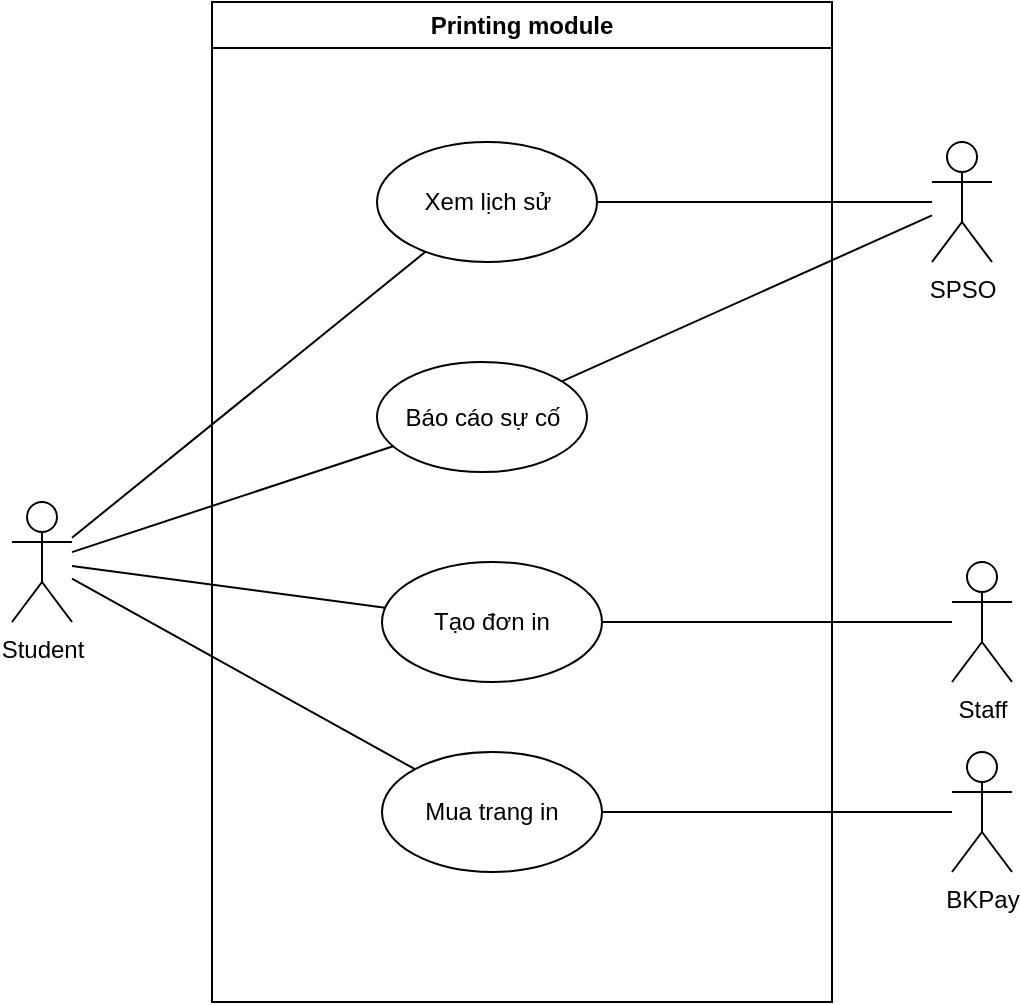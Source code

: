 <mxfile version="24.8.2">
  <diagram name="Page-1" id="g4ZatEIKbwrJRl1NzE87">
    <mxGraphModel dx="1592" dy="829" grid="1" gridSize="10" guides="1" tooltips="1" connect="1" arrows="1" fold="1" page="1" pageScale="1" pageWidth="827" pageHeight="1169" math="0" shadow="0">
      <root>
        <mxCell id="0" />
        <mxCell id="1" parent="0" />
        <mxCell id="HvDZoCOBo5xw8-uhOks7-1" value="Student" style="shape=umlActor;verticalLabelPosition=bottom;verticalAlign=top;html=1;outlineConnect=0;" vertex="1" parent="1">
          <mxGeometry x="150" y="460" width="30" height="60" as="geometry" />
        </mxCell>
        <mxCell id="HvDZoCOBo5xw8-uhOks7-3" value="Printing module" style="swimlane;whiteSpace=wrap;html=1;" vertex="1" parent="1">
          <mxGeometry x="250" y="210" width="310" height="500" as="geometry">
            <mxRectangle x="250" y="210" width="120" height="30" as="alternateBounds" />
          </mxGeometry>
        </mxCell>
        <mxCell id="HvDZoCOBo5xw8-uhOks7-4" value="Tạo đơn in" style="ellipse;whiteSpace=wrap;html=1;" vertex="1" parent="HvDZoCOBo5xw8-uhOks7-3">
          <mxGeometry x="85" y="280" width="110" height="60" as="geometry" />
        </mxCell>
        <mxCell id="HvDZoCOBo5xw8-uhOks7-5" value="Mua trang in" style="ellipse;whiteSpace=wrap;html=1;" vertex="1" parent="HvDZoCOBo5xw8-uhOks7-3">
          <mxGeometry x="85" y="375" width="110" height="60" as="geometry" />
        </mxCell>
        <mxCell id="HvDZoCOBo5xw8-uhOks7-6" value="Xem lịch sử" style="ellipse;whiteSpace=wrap;html=1;" vertex="1" parent="HvDZoCOBo5xw8-uhOks7-3">
          <mxGeometry x="82.5" y="70" width="110" height="60" as="geometry" />
        </mxCell>
        <mxCell id="HvDZoCOBo5xw8-uhOks7-7" value="Báo cáo sự cố" style="ellipse;whiteSpace=wrap;html=1;" vertex="1" parent="HvDZoCOBo5xw8-uhOks7-3">
          <mxGeometry x="82.5" y="180" width="105" height="55" as="geometry" />
        </mxCell>
        <mxCell id="HvDZoCOBo5xw8-uhOks7-9" value="SPSO" style="shape=umlActor;verticalLabelPosition=bottom;verticalAlign=top;html=1;outlineConnect=0;" vertex="1" parent="1">
          <mxGeometry x="610" y="280" width="30" height="60" as="geometry" />
        </mxCell>
        <mxCell id="HvDZoCOBo5xw8-uhOks7-13" value="Staff" style="shape=umlActor;verticalLabelPosition=bottom;verticalAlign=top;html=1;outlineConnect=0;" vertex="1" parent="1">
          <mxGeometry x="620" y="490" width="30" height="60" as="geometry" />
        </mxCell>
        <mxCell id="HvDZoCOBo5xw8-uhOks7-14" value="" style="endArrow=none;html=1;rounded=0;" edge="1" parent="1" source="HvDZoCOBo5xw8-uhOks7-1" target="HvDZoCOBo5xw8-uhOks7-6">
          <mxGeometry width="50" height="50" relative="1" as="geometry">
            <mxPoint x="440" y="530" as="sourcePoint" />
            <mxPoint x="490" y="480" as="targetPoint" />
          </mxGeometry>
        </mxCell>
        <mxCell id="HvDZoCOBo5xw8-uhOks7-15" value="" style="endArrow=none;html=1;rounded=0;" edge="1" parent="1" source="HvDZoCOBo5xw8-uhOks7-1" target="HvDZoCOBo5xw8-uhOks7-4">
          <mxGeometry width="50" height="50" relative="1" as="geometry">
            <mxPoint x="190" y="488" as="sourcePoint" />
            <mxPoint x="367" y="345" as="targetPoint" />
          </mxGeometry>
        </mxCell>
        <mxCell id="HvDZoCOBo5xw8-uhOks7-16" value="" style="endArrow=none;html=1;rounded=0;" edge="1" parent="1" source="HvDZoCOBo5xw8-uhOks7-1" target="HvDZoCOBo5xw8-uhOks7-5">
          <mxGeometry width="50" height="50" relative="1" as="geometry">
            <mxPoint x="200" y="498" as="sourcePoint" />
            <mxPoint x="377" y="355" as="targetPoint" />
          </mxGeometry>
        </mxCell>
        <mxCell id="HvDZoCOBo5xw8-uhOks7-17" value="" style="endArrow=none;html=1;rounded=0;" edge="1" parent="1" source="HvDZoCOBo5xw8-uhOks7-1" target="HvDZoCOBo5xw8-uhOks7-7">
          <mxGeometry width="50" height="50" relative="1" as="geometry">
            <mxPoint x="210" y="508" as="sourcePoint" />
            <mxPoint x="387" y="365" as="targetPoint" />
          </mxGeometry>
        </mxCell>
        <mxCell id="HvDZoCOBo5xw8-uhOks7-18" value="" style="endArrow=none;html=1;rounded=0;" edge="1" parent="1" source="HvDZoCOBo5xw8-uhOks7-6" target="HvDZoCOBo5xw8-uhOks7-9">
          <mxGeometry width="50" height="50" relative="1" as="geometry">
            <mxPoint x="220" y="518" as="sourcePoint" />
            <mxPoint x="397" y="375" as="targetPoint" />
          </mxGeometry>
        </mxCell>
        <mxCell id="HvDZoCOBo5xw8-uhOks7-19" value="" style="endArrow=none;html=1;rounded=0;" edge="1" parent="1" source="HvDZoCOBo5xw8-uhOks7-7" target="HvDZoCOBo5xw8-uhOks7-9">
          <mxGeometry width="50" height="50" relative="1" as="geometry">
            <mxPoint x="230" y="528" as="sourcePoint" />
            <mxPoint x="407" y="385" as="targetPoint" />
          </mxGeometry>
        </mxCell>
        <mxCell id="HvDZoCOBo5xw8-uhOks7-20" value="" style="endArrow=none;html=1;rounded=0;" edge="1" parent="1" source="HvDZoCOBo5xw8-uhOks7-4" target="HvDZoCOBo5xw8-uhOks7-13">
          <mxGeometry width="50" height="50" relative="1" as="geometry">
            <mxPoint x="240" y="538" as="sourcePoint" />
            <mxPoint x="417" y="395" as="targetPoint" />
          </mxGeometry>
        </mxCell>
        <mxCell id="HvDZoCOBo5xw8-uhOks7-23" value="BKPay" style="shape=umlActor;verticalLabelPosition=bottom;verticalAlign=top;html=1;outlineConnect=0;" vertex="1" parent="1">
          <mxGeometry x="620" y="585" width="30" height="60" as="geometry" />
        </mxCell>
        <mxCell id="HvDZoCOBo5xw8-uhOks7-24" value="" style="endArrow=none;html=1;rounded=0;" edge="1" parent="1" source="HvDZoCOBo5xw8-uhOks7-5" target="HvDZoCOBo5xw8-uhOks7-23">
          <mxGeometry width="50" height="50" relative="1" as="geometry">
            <mxPoint x="449" y="543" as="sourcePoint" />
            <mxPoint x="640" y="596" as="targetPoint" />
          </mxGeometry>
        </mxCell>
      </root>
    </mxGraphModel>
  </diagram>
</mxfile>
